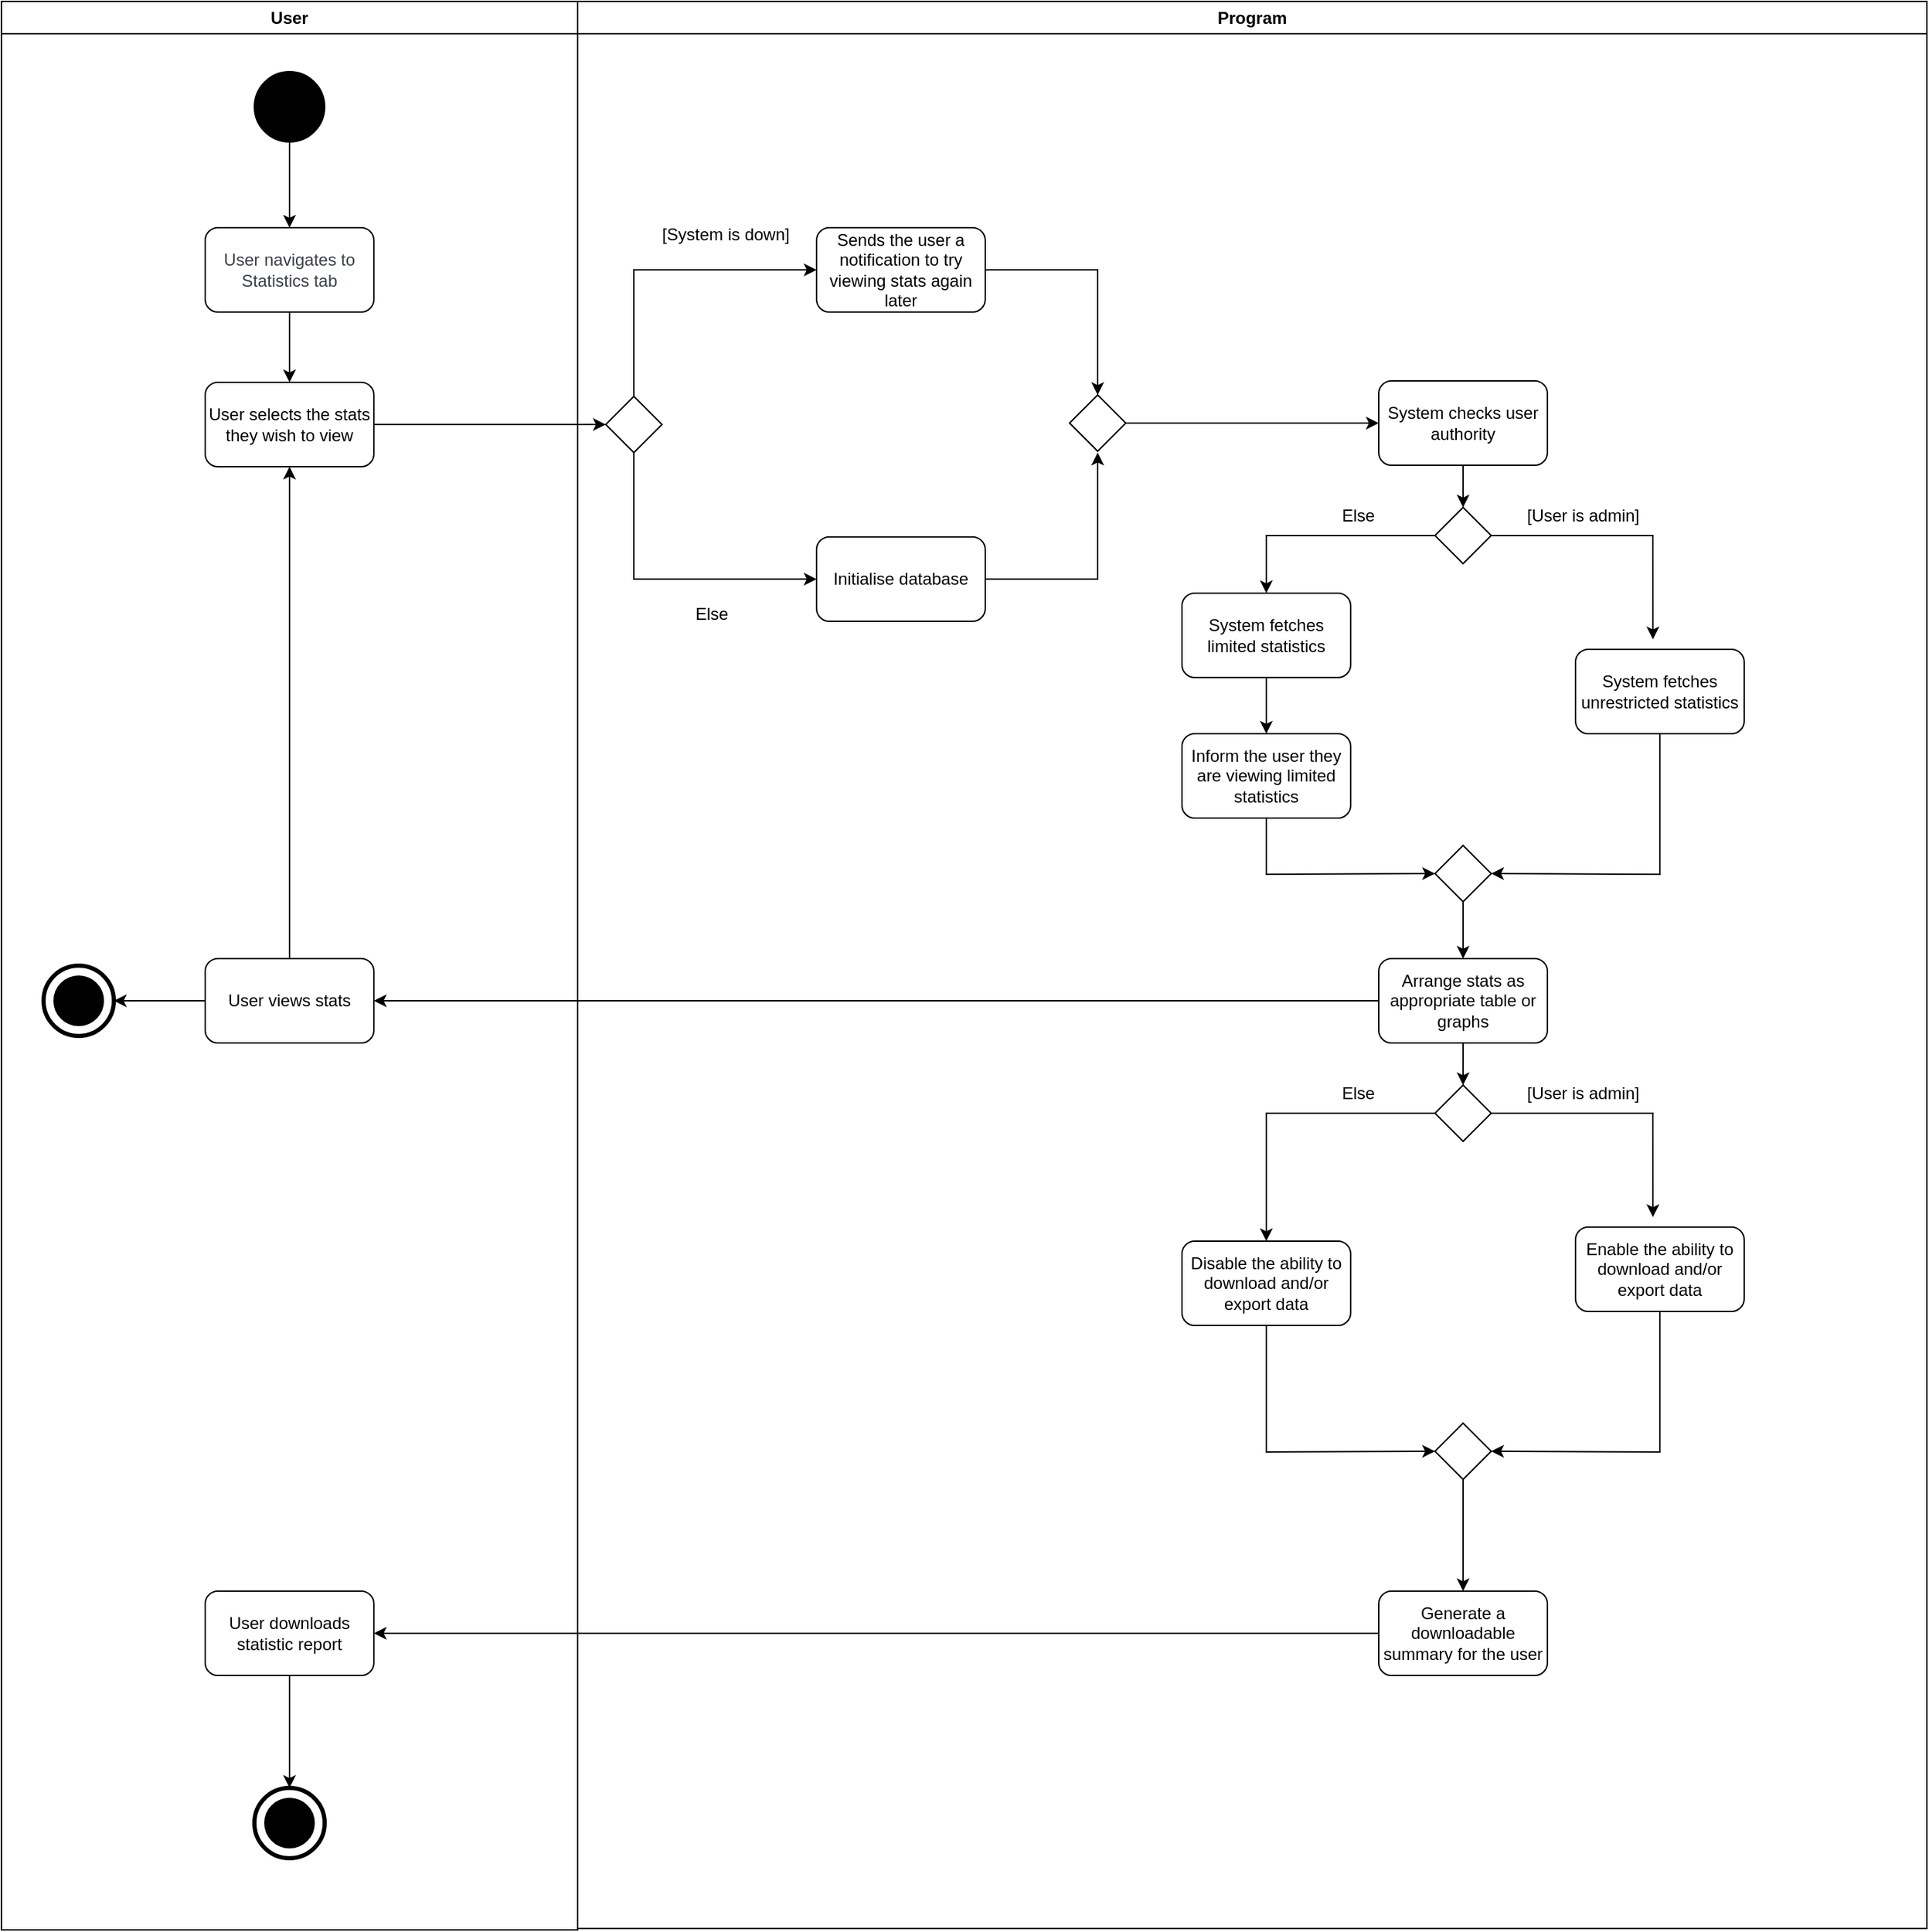 <mxfile version="24.4.2" type="device">
  <diagram name="Page-1" id="ehe23IGDnyQGLRyL69Fk">
    <mxGraphModel dx="2415" dy="824" grid="1" gridSize="10" guides="1" tooltips="1" connect="1" arrows="1" fold="1" page="1" pageScale="1" pageWidth="827" pageHeight="1169" math="0" shadow="0">
      <root>
        <mxCell id="0" />
        <mxCell id="1" parent="0" />
        <mxCell id="4mDx-4fVDPnIyOVA0Ng8-31" value="User" style="swimlane;whiteSpace=wrap;html=1;" vertex="1" parent="1">
          <mxGeometry x="-710" y="29" width="410" height="1372" as="geometry" />
        </mxCell>
        <mxCell id="4mDx-4fVDPnIyOVA0Ng8-32" value="" style="edgeStyle=orthogonalEdgeStyle;rounded=0;orthogonalLoop=1;jettySize=auto;html=1;" edge="1" parent="4mDx-4fVDPnIyOVA0Ng8-31" source="4mDx-4fVDPnIyOVA0Ng8-33" target="4mDx-4fVDPnIyOVA0Ng8-36">
          <mxGeometry relative="1" as="geometry" />
        </mxCell>
        <mxCell id="4mDx-4fVDPnIyOVA0Ng8-33" value="&lt;span data-lucid-content=&quot;{&amp;quot;t&amp;quot;:&amp;quot;User navigates to the sign up page&amp;quot;,&amp;quot;m&amp;quot;:[{&amp;quot;s&amp;quot;:0,&amp;quot;n&amp;quot;:&amp;quot;s&amp;quot;,&amp;quot;v&amp;quot;:22.222,&amp;quot;e&amp;quot;:34},{&amp;quot;s&amp;quot;:0,&amp;quot;n&amp;quot;:&amp;quot;fsp&amp;quot;,&amp;quot;v&amp;quot;:&amp;quot;ss_presetShapeStyle1_textStyle&amp;quot;,&amp;quot;e&amp;quot;:34},{&amp;quot;s&amp;quot;:0,&amp;quot;n&amp;quot;:&amp;quot;fsp2&amp;quot;,&amp;quot;v&amp;quot;:&amp;quot;ss_presetShapeStyle1_textStyle&amp;quot;,&amp;quot;e&amp;quot;:34}]}&quot; data-lucid-type=&quot;application/vnd.lucid.text&quot;&gt;&lt;span style=&quot;color: rgb(58, 65, 74);&quot;&gt;&lt;font style=&quot;font-size: 12px;&quot;&gt;User navigates to Statistics tab&lt;/font&gt;&lt;/span&gt;&lt;/span&gt;" style="rounded=1;whiteSpace=wrap;html=1;" vertex="1" parent="4mDx-4fVDPnIyOVA0Ng8-31">
          <mxGeometry x="145" y="161" width="120" height="60" as="geometry" />
        </mxCell>
        <mxCell id="4mDx-4fVDPnIyOVA0Ng8-34" value="" style="edgeStyle=orthogonalEdgeStyle;rounded=0;orthogonalLoop=1;jettySize=auto;html=1;" edge="1" parent="4mDx-4fVDPnIyOVA0Ng8-31" source="4mDx-4fVDPnIyOVA0Ng8-35" target="4mDx-4fVDPnIyOVA0Ng8-33">
          <mxGeometry relative="1" as="geometry" />
        </mxCell>
        <mxCell id="4mDx-4fVDPnIyOVA0Ng8-35" value="" style="ellipse;whiteSpace=wrap;html=1;aspect=fixed;fillColor=#000000;" vertex="1" parent="4mDx-4fVDPnIyOVA0Ng8-31">
          <mxGeometry x="180" y="50" width="50" height="50" as="geometry" />
        </mxCell>
        <mxCell id="4mDx-4fVDPnIyOVA0Ng8-36" value="User selects the stats they wish to view" style="rounded=1;whiteSpace=wrap;html=1;" vertex="1" parent="4mDx-4fVDPnIyOVA0Ng8-31">
          <mxGeometry x="145" y="271" width="120" height="60" as="geometry" />
        </mxCell>
        <mxCell id="4mDx-4fVDPnIyOVA0Ng8-268" style="edgeStyle=none;rounded=0;orthogonalLoop=1;jettySize=auto;html=1;exitX=0;exitY=0.5;exitDx=0;exitDy=0;entryX=1;entryY=0.5;entryDx=0;entryDy=0;" edge="1" parent="4mDx-4fVDPnIyOVA0Ng8-31" source="4mDx-4fVDPnIyOVA0Ng8-262" target="4mDx-4fVDPnIyOVA0Ng8-266">
          <mxGeometry relative="1" as="geometry" />
        </mxCell>
        <mxCell id="4mDx-4fVDPnIyOVA0Ng8-281" style="edgeStyle=none;rounded=0;orthogonalLoop=1;jettySize=auto;html=1;exitX=0.5;exitY=0;exitDx=0;exitDy=0;entryX=0.5;entryY=1;entryDx=0;entryDy=0;" edge="1" parent="4mDx-4fVDPnIyOVA0Ng8-31" source="4mDx-4fVDPnIyOVA0Ng8-262" target="4mDx-4fVDPnIyOVA0Ng8-36">
          <mxGeometry relative="1" as="geometry" />
        </mxCell>
        <mxCell id="4mDx-4fVDPnIyOVA0Ng8-262" value="User views stats" style="rounded=1;whiteSpace=wrap;html=1;" vertex="1" parent="4mDx-4fVDPnIyOVA0Ng8-31">
          <mxGeometry x="145" y="681" width="120" height="60" as="geometry" />
        </mxCell>
        <mxCell id="4mDx-4fVDPnIyOVA0Ng8-265" value="" style="group" vertex="1" connectable="0" parent="4mDx-4fVDPnIyOVA0Ng8-31">
          <mxGeometry x="30" y="686" width="50" height="50" as="geometry" />
        </mxCell>
        <mxCell id="4mDx-4fVDPnIyOVA0Ng8-266" value="" style="ellipse;whiteSpace=wrap;html=1;aspect=fixed;fillColor=none;strokeWidth=3;movable=1;resizable=1;rotatable=1;deletable=1;editable=1;locked=0;connectable=1;" vertex="1" parent="4mDx-4fVDPnIyOVA0Ng8-265">
          <mxGeometry width="50" height="50" as="geometry" />
        </mxCell>
        <mxCell id="4mDx-4fVDPnIyOVA0Ng8-267" value="" style="ellipse;whiteSpace=wrap;html=1;aspect=fixed;fillColor=#000000;movable=1;resizable=1;rotatable=1;deletable=1;editable=1;locked=0;connectable=1;" vertex="1" parent="4mDx-4fVDPnIyOVA0Ng8-265">
          <mxGeometry x="7.5" y="7.5" width="35" height="35" as="geometry" />
        </mxCell>
        <mxCell id="4mDx-4fVDPnIyOVA0Ng8-343" style="edgeStyle=none;rounded=0;orthogonalLoop=1;jettySize=auto;html=1;exitX=0.5;exitY=1;exitDx=0;exitDy=0;entryX=0.5;entryY=0;entryDx=0;entryDy=0;" edge="1" parent="4mDx-4fVDPnIyOVA0Ng8-31" source="4mDx-4fVDPnIyOVA0Ng8-341" target="4mDx-4fVDPnIyOVA0Ng8-130">
          <mxGeometry relative="1" as="geometry" />
        </mxCell>
        <mxCell id="4mDx-4fVDPnIyOVA0Ng8-341" value="User downloads statistic report" style="rounded=1;whiteSpace=wrap;html=1;" vertex="1" parent="4mDx-4fVDPnIyOVA0Ng8-31">
          <mxGeometry x="145" y="1131" width="120" height="60" as="geometry" />
        </mxCell>
        <mxCell id="4mDx-4fVDPnIyOVA0Ng8-129" value="" style="group" vertex="1" connectable="0" parent="4mDx-4fVDPnIyOVA0Ng8-31">
          <mxGeometry x="180" y="1271" width="50" height="50" as="geometry" />
        </mxCell>
        <mxCell id="4mDx-4fVDPnIyOVA0Ng8-130" value="" style="ellipse;whiteSpace=wrap;html=1;aspect=fixed;fillColor=none;strokeWidth=3;movable=1;resizable=1;rotatable=1;deletable=1;editable=1;locked=0;connectable=1;" vertex="1" parent="4mDx-4fVDPnIyOVA0Ng8-129">
          <mxGeometry width="50" height="50" as="geometry" />
        </mxCell>
        <mxCell id="4mDx-4fVDPnIyOVA0Ng8-131" value="" style="ellipse;whiteSpace=wrap;html=1;aspect=fixed;fillColor=#000000;movable=1;resizable=1;rotatable=1;deletable=1;editable=1;locked=0;connectable=1;" vertex="1" parent="4mDx-4fVDPnIyOVA0Ng8-129">
          <mxGeometry x="7.5" y="7.5" width="35" height="35" as="geometry" />
        </mxCell>
        <mxCell id="4mDx-4fVDPnIyOVA0Ng8-40" value="Program" style="swimlane;whiteSpace=wrap;html=1;" vertex="1" parent="1">
          <mxGeometry x="-300" y="29" width="960" height="1371" as="geometry" />
        </mxCell>
        <mxCell id="4mDx-4fVDPnIyOVA0Ng8-41" value="" style="edgeStyle=orthogonalEdgeStyle;rounded=0;orthogonalLoop=1;jettySize=auto;html=1;entryX=0.5;entryY=0;entryDx=0;entryDy=0;" edge="1" parent="4mDx-4fVDPnIyOVA0Ng8-40" source="4mDx-4fVDPnIyOVA0Ng8-42" target="4mDx-4fVDPnIyOVA0Ng8-112">
          <mxGeometry relative="1" as="geometry">
            <mxPoint x="675" y="350" as="targetPoint" />
          </mxGeometry>
        </mxCell>
        <mxCell id="4mDx-4fVDPnIyOVA0Ng8-42" value="System checks user authority" style="rounded=1;whiteSpace=wrap;html=1;" vertex="1" parent="4mDx-4fVDPnIyOVA0Ng8-40">
          <mxGeometry x="570" y="270" width="120" height="60" as="geometry" />
        </mxCell>
        <mxCell id="4mDx-4fVDPnIyOVA0Ng8-133" style="edgeStyle=none;rounded=0;orthogonalLoop=1;jettySize=auto;html=1;exitX=0;exitY=0.5;exitDx=0;exitDy=0;entryX=0.5;entryY=0;entryDx=0;entryDy=0;curved=0;jumpStyle=none;" edge="1" parent="4mDx-4fVDPnIyOVA0Ng8-40" source="4mDx-4fVDPnIyOVA0Ng8-112" target="4mDx-4fVDPnIyOVA0Ng8-143">
          <mxGeometry relative="1" as="geometry">
            <mxPoint x="490" y="421" as="targetPoint" />
            <Array as="points">
              <mxPoint x="490" y="380" />
            </Array>
          </mxGeometry>
        </mxCell>
        <mxCell id="4mDx-4fVDPnIyOVA0Ng8-112" value="" style="rhombus;whiteSpace=wrap;html=1;" vertex="1" parent="4mDx-4fVDPnIyOVA0Ng8-40">
          <mxGeometry x="610" y="360" width="40" height="40" as="geometry" />
        </mxCell>
        <mxCell id="4mDx-4fVDPnIyOVA0Ng8-152" style="edgeStyle=none;rounded=0;orthogonalLoop=1;jettySize=auto;html=1;exitX=0.5;exitY=1;exitDx=0;exitDy=0;entryX=0;entryY=0.5;entryDx=0;entryDy=0;" edge="1" parent="4mDx-4fVDPnIyOVA0Ng8-40" source="4mDx-4fVDPnIyOVA0Ng8-143" target="4mDx-4fVDPnIyOVA0Ng8-151">
          <mxGeometry relative="1" as="geometry">
            <Array as="points">
              <mxPoint x="490" y="621" />
            </Array>
          </mxGeometry>
        </mxCell>
        <mxCell id="4mDx-4fVDPnIyOVA0Ng8-295" style="edgeStyle=none;rounded=0;orthogonalLoop=1;jettySize=auto;html=1;exitX=0.5;exitY=1;exitDx=0;exitDy=0;entryX=0.5;entryY=0;entryDx=0;entryDy=0;" edge="1" parent="4mDx-4fVDPnIyOVA0Ng8-40" source="4mDx-4fVDPnIyOVA0Ng8-143" target="4mDx-4fVDPnIyOVA0Ng8-294">
          <mxGeometry relative="1" as="geometry" />
        </mxCell>
        <mxCell id="4mDx-4fVDPnIyOVA0Ng8-143" value="System fetches limited statistics" style="rounded=1;whiteSpace=wrap;html=1;" vertex="1" parent="4mDx-4fVDPnIyOVA0Ng8-40">
          <mxGeometry x="430" y="421" width="120" height="60" as="geometry" />
        </mxCell>
        <mxCell id="4mDx-4fVDPnIyOVA0Ng8-147" style="edgeStyle=none;rounded=0;orthogonalLoop=1;jettySize=auto;html=1;exitX=0.5;exitY=1;exitDx=0;exitDy=0;entryX=1;entryY=0.5;entryDx=0;entryDy=0;" edge="1" parent="4mDx-4fVDPnIyOVA0Ng8-40" source="4mDx-4fVDPnIyOVA0Ng8-145" target="4mDx-4fVDPnIyOVA0Ng8-151">
          <mxGeometry relative="1" as="geometry">
            <mxPoint x="770" y="631" as="targetPoint" />
            <Array as="points">
              <mxPoint x="770" y="501" />
              <mxPoint x="770" y="621" />
            </Array>
          </mxGeometry>
        </mxCell>
        <mxCell id="4mDx-4fVDPnIyOVA0Ng8-145" value="System fetches unrestricted statistics" style="rounded=1;whiteSpace=wrap;html=1;" vertex="1" parent="4mDx-4fVDPnIyOVA0Ng8-40">
          <mxGeometry x="710" y="461" width="120" height="60" as="geometry" />
        </mxCell>
        <mxCell id="4mDx-4fVDPnIyOVA0Ng8-146" style="edgeStyle=none;rounded=0;orthogonalLoop=1;jettySize=auto;html=1;exitX=1;exitY=0.5;exitDx=0;exitDy=0;entryX=0.459;entryY=-0.119;entryDx=0;entryDy=0;entryPerimeter=0;" edge="1" parent="4mDx-4fVDPnIyOVA0Ng8-40" source="4mDx-4fVDPnIyOVA0Ng8-112" target="4mDx-4fVDPnIyOVA0Ng8-145">
          <mxGeometry relative="1" as="geometry">
            <Array as="points">
              <mxPoint x="765" y="380" />
            </Array>
          </mxGeometry>
        </mxCell>
        <mxCell id="4mDx-4fVDPnIyOVA0Ng8-149" value="Else" style="text;html=1;align=center;verticalAlign=middle;resizable=0;points=[];autosize=1;strokeColor=none;fillColor=none;" vertex="1" parent="4mDx-4fVDPnIyOVA0Ng8-40">
          <mxGeometry x="530" y="351" width="50" height="30" as="geometry" />
        </mxCell>
        <mxCell id="4mDx-4fVDPnIyOVA0Ng8-150" value="[User is admin]" style="text;html=1;align=center;verticalAlign=middle;resizable=0;points=[];autosize=1;strokeColor=none;fillColor=none;" vertex="1" parent="4mDx-4fVDPnIyOVA0Ng8-40">
          <mxGeometry x="665" y="351" width="100" height="30" as="geometry" />
        </mxCell>
        <mxCell id="4mDx-4fVDPnIyOVA0Ng8-156" style="edgeStyle=none;rounded=0;orthogonalLoop=1;jettySize=auto;html=1;exitX=0.5;exitY=1;exitDx=0;exitDy=0;entryX=0.5;entryY=0;entryDx=0;entryDy=0;" edge="1" parent="4mDx-4fVDPnIyOVA0Ng8-40" source="4mDx-4fVDPnIyOVA0Ng8-151" target="4mDx-4fVDPnIyOVA0Ng8-155">
          <mxGeometry relative="1" as="geometry" />
        </mxCell>
        <mxCell id="4mDx-4fVDPnIyOVA0Ng8-151" value="" style="rhombus;whiteSpace=wrap;html=1;" vertex="1" parent="4mDx-4fVDPnIyOVA0Ng8-40">
          <mxGeometry x="610" y="600.5" width="40" height="40" as="geometry" />
        </mxCell>
        <mxCell id="4mDx-4fVDPnIyOVA0Ng8-155" value="Arrange stats as appropriate table or graphs" style="rounded=1;whiteSpace=wrap;html=1;" vertex="1" parent="4mDx-4fVDPnIyOVA0Ng8-40">
          <mxGeometry x="570" y="681" width="120" height="60" as="geometry" />
        </mxCell>
        <mxCell id="4mDx-4fVDPnIyOVA0Ng8-219" style="edgeStyle=none;rounded=0;orthogonalLoop=1;jettySize=auto;html=1;exitX=1;exitY=0.5;exitDx=0;exitDy=0;entryX=0.5;entryY=0;entryDx=0;entryDy=0;" edge="1" parent="4mDx-4fVDPnIyOVA0Ng8-40" source="4mDx-4fVDPnIyOVA0Ng8-159" target="4mDx-4fVDPnIyOVA0Ng8-217">
          <mxGeometry relative="1" as="geometry">
            <Array as="points">
              <mxPoint x="370" y="191" />
            </Array>
          </mxGeometry>
        </mxCell>
        <mxCell id="4mDx-4fVDPnIyOVA0Ng8-159" value="Sends the user a notification to try viewing stats again later" style="rounded=1;whiteSpace=wrap;html=1;" vertex="1" parent="4mDx-4fVDPnIyOVA0Ng8-40">
          <mxGeometry x="170" y="161" width="120" height="60" as="geometry" />
        </mxCell>
        <mxCell id="4mDx-4fVDPnIyOVA0Ng8-163" style="edgeStyle=none;rounded=0;orthogonalLoop=1;jettySize=auto;html=1;exitX=0.5;exitY=0;exitDx=0;exitDy=0;entryX=0;entryY=0.5;entryDx=0;entryDy=0;" edge="1" parent="4mDx-4fVDPnIyOVA0Ng8-40" source="4mDx-4fVDPnIyOVA0Ng8-160" target="4mDx-4fVDPnIyOVA0Ng8-159">
          <mxGeometry relative="1" as="geometry">
            <Array as="points">
              <mxPoint x="40" y="191" />
            </Array>
          </mxGeometry>
        </mxCell>
        <mxCell id="4mDx-4fVDPnIyOVA0Ng8-190" style="edgeStyle=none;rounded=0;orthogonalLoop=1;jettySize=auto;html=1;exitX=0.5;exitY=1;exitDx=0;exitDy=0;entryX=0;entryY=0.5;entryDx=0;entryDy=0;" edge="1" parent="4mDx-4fVDPnIyOVA0Ng8-40" source="4mDx-4fVDPnIyOVA0Ng8-160" target="4mDx-4fVDPnIyOVA0Ng8-189">
          <mxGeometry relative="1" as="geometry">
            <Array as="points">
              <mxPoint x="40" y="411" />
            </Array>
          </mxGeometry>
        </mxCell>
        <mxCell id="4mDx-4fVDPnIyOVA0Ng8-160" value="" style="rhombus;whiteSpace=wrap;html=1;" vertex="1" parent="4mDx-4fVDPnIyOVA0Ng8-40">
          <mxGeometry x="20" y="281" width="40" height="40" as="geometry" />
        </mxCell>
        <mxCell id="4mDx-4fVDPnIyOVA0Ng8-164" value="[System is down]" style="text;html=1;align=center;verticalAlign=middle;resizable=0;points=[];autosize=1;strokeColor=none;fillColor=none;" vertex="1" parent="4mDx-4fVDPnIyOVA0Ng8-40">
          <mxGeometry x="50" y="151" width="110" height="30" as="geometry" />
        </mxCell>
        <mxCell id="4mDx-4fVDPnIyOVA0Ng8-218" style="edgeStyle=none;rounded=0;orthogonalLoop=1;jettySize=auto;html=1;exitX=1;exitY=0.5;exitDx=0;exitDy=0;" edge="1" parent="4mDx-4fVDPnIyOVA0Ng8-40" source="4mDx-4fVDPnIyOVA0Ng8-189">
          <mxGeometry relative="1" as="geometry">
            <mxPoint x="370" y="321" as="targetPoint" />
            <Array as="points">
              <mxPoint x="370" y="411" />
            </Array>
          </mxGeometry>
        </mxCell>
        <mxCell id="4mDx-4fVDPnIyOVA0Ng8-189" value="Initialise database" style="rounded=1;whiteSpace=wrap;html=1;" vertex="1" parent="4mDx-4fVDPnIyOVA0Ng8-40">
          <mxGeometry x="170" y="381" width="120" height="60" as="geometry" />
        </mxCell>
        <mxCell id="4mDx-4fVDPnIyOVA0Ng8-220" style="edgeStyle=none;rounded=0;orthogonalLoop=1;jettySize=auto;html=1;exitX=1;exitY=0.5;exitDx=0;exitDy=0;entryX=0;entryY=0.5;entryDx=0;entryDy=0;" edge="1" parent="4mDx-4fVDPnIyOVA0Ng8-40" source="4mDx-4fVDPnIyOVA0Ng8-217" target="4mDx-4fVDPnIyOVA0Ng8-42">
          <mxGeometry relative="1" as="geometry" />
        </mxCell>
        <mxCell id="4mDx-4fVDPnIyOVA0Ng8-217" value="" style="rhombus;whiteSpace=wrap;html=1;" vertex="1" parent="4mDx-4fVDPnIyOVA0Ng8-40">
          <mxGeometry x="350" y="280" width="40" height="40" as="geometry" />
        </mxCell>
        <mxCell id="4mDx-4fVDPnIyOVA0Ng8-222" value="Else" style="text;html=1;align=center;verticalAlign=middle;resizable=0;points=[];autosize=1;strokeColor=none;fillColor=none;" vertex="1" parent="4mDx-4fVDPnIyOVA0Ng8-40">
          <mxGeometry x="70" y="421" width="50" height="30" as="geometry" />
        </mxCell>
        <mxCell id="4mDx-4fVDPnIyOVA0Ng8-283" value="" style="edgeStyle=orthogonalEdgeStyle;rounded=0;orthogonalLoop=1;jettySize=auto;html=1;entryX=0.5;entryY=0;entryDx=0;entryDy=0;" edge="1" target="4mDx-4fVDPnIyOVA0Ng8-285" parent="4mDx-4fVDPnIyOVA0Ng8-40">
          <mxGeometry relative="1" as="geometry">
            <mxPoint x="630" y="741" as="sourcePoint" />
            <mxPoint x="675" y="761" as="targetPoint" />
          </mxGeometry>
        </mxCell>
        <mxCell id="4mDx-4fVDPnIyOVA0Ng8-284" style="edgeStyle=none;rounded=0;orthogonalLoop=1;jettySize=auto;html=1;exitX=0;exitY=0.5;exitDx=0;exitDy=0;entryX=0.5;entryY=0;entryDx=0;entryDy=0;curved=0;jumpStyle=none;" edge="1" source="4mDx-4fVDPnIyOVA0Ng8-285" target="4mDx-4fVDPnIyOVA0Ng8-287" parent="4mDx-4fVDPnIyOVA0Ng8-40">
          <mxGeometry relative="1" as="geometry">
            <mxPoint x="490" y="832" as="targetPoint" />
            <Array as="points">
              <mxPoint x="490" y="791" />
            </Array>
          </mxGeometry>
        </mxCell>
        <mxCell id="4mDx-4fVDPnIyOVA0Ng8-285" value="" style="rhombus;whiteSpace=wrap;html=1;" vertex="1" parent="4mDx-4fVDPnIyOVA0Ng8-40">
          <mxGeometry x="610" y="771" width="40" height="40" as="geometry" />
        </mxCell>
        <mxCell id="4mDx-4fVDPnIyOVA0Ng8-286" style="edgeStyle=none;rounded=0;orthogonalLoop=1;jettySize=auto;html=1;exitX=0.5;exitY=1;exitDx=0;exitDy=0;entryX=0;entryY=0.5;entryDx=0;entryDy=0;" edge="1" source="4mDx-4fVDPnIyOVA0Ng8-287" target="4mDx-4fVDPnIyOVA0Ng8-293" parent="4mDx-4fVDPnIyOVA0Ng8-40">
          <mxGeometry relative="1" as="geometry">
            <Array as="points">
              <mxPoint x="490" y="1032" />
            </Array>
          </mxGeometry>
        </mxCell>
        <mxCell id="4mDx-4fVDPnIyOVA0Ng8-287" value="Disable the ability to download and/or export data" style="rounded=1;whiteSpace=wrap;html=1;" vertex="1" parent="4mDx-4fVDPnIyOVA0Ng8-40">
          <mxGeometry x="430" y="882" width="120" height="60" as="geometry" />
        </mxCell>
        <mxCell id="4mDx-4fVDPnIyOVA0Ng8-288" style="edgeStyle=none;rounded=0;orthogonalLoop=1;jettySize=auto;html=1;exitX=0.5;exitY=1;exitDx=0;exitDy=0;entryX=1;entryY=0.5;entryDx=0;entryDy=0;" edge="1" source="4mDx-4fVDPnIyOVA0Ng8-289" target="4mDx-4fVDPnIyOVA0Ng8-293" parent="4mDx-4fVDPnIyOVA0Ng8-40">
          <mxGeometry relative="1" as="geometry">
            <mxPoint x="770" y="1042" as="targetPoint" />
            <Array as="points">
              <mxPoint x="770" y="912" />
              <mxPoint x="770" y="1032" />
            </Array>
          </mxGeometry>
        </mxCell>
        <mxCell id="4mDx-4fVDPnIyOVA0Ng8-289" value="Enable the ability to download and/or export data" style="rounded=1;whiteSpace=wrap;html=1;" vertex="1" parent="4mDx-4fVDPnIyOVA0Ng8-40">
          <mxGeometry x="710" y="872" width="120" height="60" as="geometry" />
        </mxCell>
        <mxCell id="4mDx-4fVDPnIyOVA0Ng8-290" style="edgeStyle=none;rounded=0;orthogonalLoop=1;jettySize=auto;html=1;exitX=1;exitY=0.5;exitDx=0;exitDy=0;entryX=0.459;entryY=-0.119;entryDx=0;entryDy=0;entryPerimeter=0;" edge="1" source="4mDx-4fVDPnIyOVA0Ng8-285" target="4mDx-4fVDPnIyOVA0Ng8-289" parent="4mDx-4fVDPnIyOVA0Ng8-40">
          <mxGeometry relative="1" as="geometry">
            <Array as="points">
              <mxPoint x="765" y="791" />
            </Array>
          </mxGeometry>
        </mxCell>
        <mxCell id="4mDx-4fVDPnIyOVA0Ng8-291" value="Else" style="text;html=1;align=center;verticalAlign=middle;resizable=0;points=[];autosize=1;strokeColor=none;fillColor=none;" vertex="1" parent="4mDx-4fVDPnIyOVA0Ng8-40">
          <mxGeometry x="530" y="762" width="50" height="30" as="geometry" />
        </mxCell>
        <mxCell id="4mDx-4fVDPnIyOVA0Ng8-292" value="[User is admin]" style="text;html=1;align=center;verticalAlign=middle;resizable=0;points=[];autosize=1;strokeColor=none;fillColor=none;" vertex="1" parent="4mDx-4fVDPnIyOVA0Ng8-40">
          <mxGeometry x="665" y="762" width="100" height="30" as="geometry" />
        </mxCell>
        <mxCell id="4mDx-4fVDPnIyOVA0Ng8-339" style="edgeStyle=none;rounded=0;orthogonalLoop=1;jettySize=auto;html=1;exitX=0.5;exitY=1;exitDx=0;exitDy=0;entryX=0.5;entryY=0;entryDx=0;entryDy=0;" edge="1" parent="4mDx-4fVDPnIyOVA0Ng8-40" source="4mDx-4fVDPnIyOVA0Ng8-293" target="4mDx-4fVDPnIyOVA0Ng8-338">
          <mxGeometry relative="1" as="geometry" />
        </mxCell>
        <mxCell id="4mDx-4fVDPnIyOVA0Ng8-293" value="" style="rhombus;whiteSpace=wrap;html=1;" vertex="1" parent="4mDx-4fVDPnIyOVA0Ng8-40">
          <mxGeometry x="610" y="1011.5" width="40" height="40" as="geometry" />
        </mxCell>
        <mxCell id="4mDx-4fVDPnIyOVA0Ng8-294" value="Inform the user they are viewing limited statistics" style="rounded=1;whiteSpace=wrap;html=1;" vertex="1" parent="4mDx-4fVDPnIyOVA0Ng8-40">
          <mxGeometry x="430" y="521" width="120" height="60" as="geometry" />
        </mxCell>
        <mxCell id="4mDx-4fVDPnIyOVA0Ng8-338" value="Generate a downloadable summary for the user" style="rounded=1;whiteSpace=wrap;html=1;" vertex="1" parent="4mDx-4fVDPnIyOVA0Ng8-40">
          <mxGeometry x="570" y="1131" width="120" height="60" as="geometry" />
        </mxCell>
        <mxCell id="4mDx-4fVDPnIyOVA0Ng8-161" style="edgeStyle=none;rounded=0;orthogonalLoop=1;jettySize=auto;html=1;exitX=1;exitY=0.5;exitDx=0;exitDy=0;entryX=0;entryY=0.5;entryDx=0;entryDy=0;" edge="1" parent="1" source="4mDx-4fVDPnIyOVA0Ng8-36" target="4mDx-4fVDPnIyOVA0Ng8-160">
          <mxGeometry relative="1" as="geometry" />
        </mxCell>
        <mxCell id="4mDx-4fVDPnIyOVA0Ng8-263" style="edgeStyle=none;rounded=0;orthogonalLoop=1;jettySize=auto;html=1;exitX=0;exitY=0.5;exitDx=0;exitDy=0;entryX=1;entryY=0.5;entryDx=0;entryDy=0;" edge="1" parent="1" source="4mDx-4fVDPnIyOVA0Ng8-155" target="4mDx-4fVDPnIyOVA0Ng8-262">
          <mxGeometry relative="1" as="geometry">
            <mxPoint x="-420" y="740" as="targetPoint" />
          </mxGeometry>
        </mxCell>
        <mxCell id="4mDx-4fVDPnIyOVA0Ng8-342" style="edgeStyle=none;rounded=0;orthogonalLoop=1;jettySize=auto;html=1;exitX=0;exitY=0.5;exitDx=0;exitDy=0;entryX=1;entryY=0.5;entryDx=0;entryDy=0;" edge="1" parent="1" source="4mDx-4fVDPnIyOVA0Ng8-338" target="4mDx-4fVDPnIyOVA0Ng8-341">
          <mxGeometry relative="1" as="geometry" />
        </mxCell>
      </root>
    </mxGraphModel>
  </diagram>
</mxfile>
